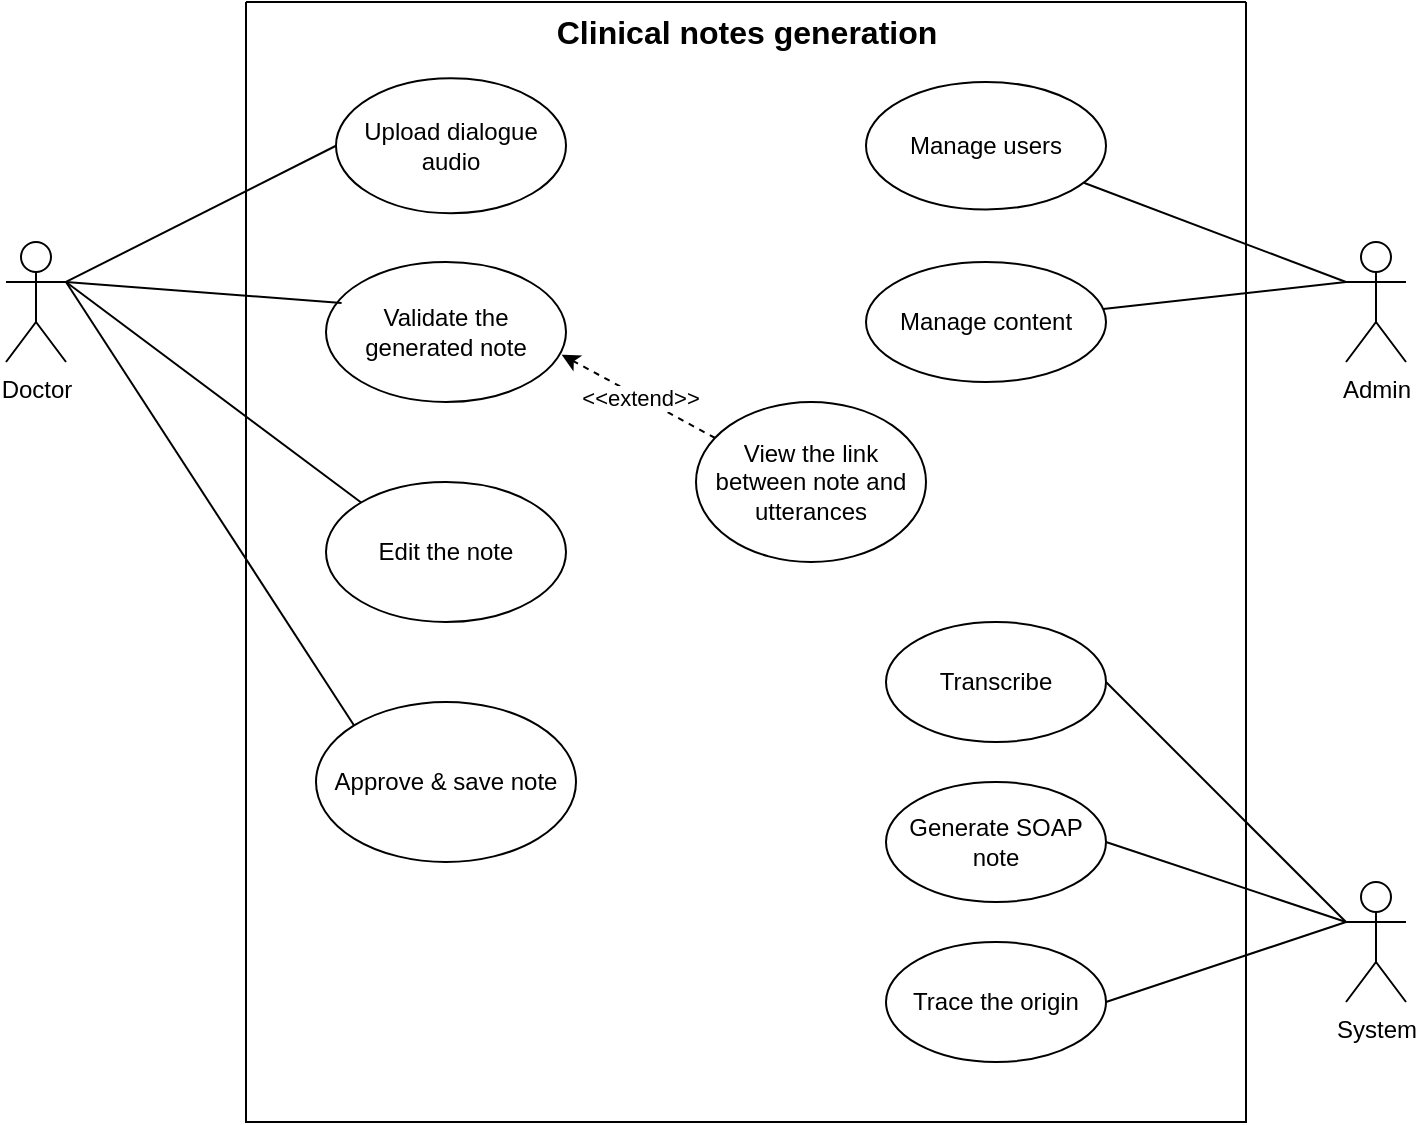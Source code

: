<mxfile version="26.2.15" pages="4">
  <diagram name="Overview" id="10zo2CJRTnZv_nYbDEY1">
    <mxGraphModel grid="1" page="1" gridSize="10" guides="1" tooltips="1" connect="1" arrows="1" fold="1" pageScale="1" pageWidth="850" pageHeight="1100" background="#ffffff" math="0" shadow="0">
      <root>
        <mxCell id="0" />
        <mxCell id="1" parent="0" />
        <mxCell id="nvKpJPeAwqckyvUloUFs-1" value="" style="swimlane;startSize=0;" vertex="1" parent="1">
          <mxGeometry x="210" y="50" width="500" height="560" as="geometry">
            <mxRectangle x="205" y="30" width="50" height="40" as="alternateBounds" />
          </mxGeometry>
        </mxCell>
        <mxCell id="nvKpJPeAwqckyvUloUFs-2" value="Clinical notes generation" style="text;html=1;align=center;verticalAlign=middle;resizable=0;points=[];autosize=1;strokeColor=none;fillColor=none;fontStyle=1;fontSize=16;" vertex="1" parent="nvKpJPeAwqckyvUloUFs-1">
          <mxGeometry x="150" width="200" height="30" as="geometry" />
        </mxCell>
        <mxCell id="nvKpJPeAwqckyvUloUFs-8" value="Upload dialogue audio" style="ellipse;whiteSpace=wrap;html=1;" vertex="1" parent="nvKpJPeAwqckyvUloUFs-1">
          <mxGeometry x="45" y="38.13" width="115" height="67.5" as="geometry" />
        </mxCell>
        <mxCell id="nvKpJPeAwqckyvUloUFs-10" value="Manage users" style="ellipse;whiteSpace=wrap;html=1;" vertex="1" parent="nvKpJPeAwqckyvUloUFs-1">
          <mxGeometry x="310" y="40" width="120" height="63.75" as="geometry" />
        </mxCell>
        <mxCell id="nvKpJPeAwqckyvUloUFs-12" value="Manage content" style="ellipse;whiteSpace=wrap;html=1;" vertex="1" parent="nvKpJPeAwqckyvUloUFs-1">
          <mxGeometry x="310" y="130" width="120" height="60" as="geometry" />
        </mxCell>
        <mxCell id="nvKpJPeAwqckyvUloUFs-13" value="Edit the note" style="ellipse;whiteSpace=wrap;html=1;" vertex="1" parent="nvKpJPeAwqckyvUloUFs-1">
          <mxGeometry x="40" y="240" width="120" height="70" as="geometry" />
        </mxCell>
        <mxCell id="nvKpJPeAwqckyvUloUFs-32" value="Approve &amp;amp; save note" style="ellipse;whiteSpace=wrap;html=1;" vertex="1" parent="nvKpJPeAwqckyvUloUFs-1">
          <mxGeometry x="35" y="350" width="130" height="80" as="geometry" />
        </mxCell>
        <mxCell id="AXkFWLcJ0V34mwa-lUlz-1" value="Generate SOAP note" style="ellipse;whiteSpace=wrap;html=1;" vertex="1" parent="nvKpJPeAwqckyvUloUFs-1">
          <mxGeometry x="320" y="390" width="110" height="60" as="geometry" />
        </mxCell>
        <mxCell id="AXkFWLcJ0V34mwa-lUlz-29" value="View the link between note and utterances" style="ellipse;whiteSpace=wrap;html=1;" vertex="1" parent="nvKpJPeAwqckyvUloUFs-1">
          <mxGeometry x="225" y="200" width="115" height="80" as="geometry" />
        </mxCell>
        <mxCell id="AXkFWLcJ0V34mwa-lUlz-32" value="" style="endArrow=classic;html=1;rounded=0;dashed=1;entryX=0.982;entryY=0.662;entryDx=0;entryDy=0;exitX=0.083;exitY=0.225;exitDx=0;exitDy=0;entryPerimeter=0;exitPerimeter=0;" edge="1" parent="nvKpJPeAwqckyvUloUFs-1" source="AXkFWLcJ0V34mwa-lUlz-29" target="tzXAuYRz4L5G5NHpix3V-3">
          <mxGeometry width="50" height="50" relative="1" as="geometry">
            <mxPoint x="230" y="170" as="sourcePoint" />
            <mxPoint x="130.0" y="174.92" as="targetPoint" />
          </mxGeometry>
        </mxCell>
        <mxCell id="AXkFWLcJ0V34mwa-lUlz-33" value="&amp;lt;&amp;lt;extend&amp;gt;&amp;gt;" style="edgeLabel;html=1;align=center;verticalAlign=middle;resizable=0;points=[];" connectable="0" vertex="1" parent="AXkFWLcJ0V34mwa-lUlz-32">
          <mxGeometry x="-0.016" y="-1" relative="1" as="geometry">
            <mxPoint y="1" as="offset" />
          </mxGeometry>
        </mxCell>
        <mxCell id="C500PKXaBO6MOVKMlHjW-1" value="Transcribe" style="ellipse;whiteSpace=wrap;html=1;" vertex="1" parent="nvKpJPeAwqckyvUloUFs-1">
          <mxGeometry x="320" y="310" width="110" height="60" as="geometry" />
        </mxCell>
        <mxCell id="tzXAuYRz4L5G5NHpix3V-3" value="Validate the generated note" style="ellipse;whiteSpace=wrap;html=1;" vertex="1" parent="nvKpJPeAwqckyvUloUFs-1">
          <mxGeometry x="40" y="130" width="120" height="70" as="geometry" />
        </mxCell>
        <mxCell id="tzXAuYRz4L5G5NHpix3V-4" value="Trace the origin" style="ellipse;whiteSpace=wrap;html=1;" vertex="1" parent="nvKpJPeAwqckyvUloUFs-1">
          <mxGeometry x="320" y="470" width="110" height="60" as="geometry" />
        </mxCell>
        <mxCell id="nvKpJPeAwqckyvUloUFs-4" value="System" style="shape=umlActor;verticalLabelPosition=bottom;verticalAlign=top;html=1;outlineConnect=0;" vertex="1" parent="1">
          <mxGeometry x="760" y="490" width="30" height="60" as="geometry" />
        </mxCell>
        <mxCell id="nvKpJPeAwqckyvUloUFs-5" value="Doctor" style="shape=umlActor;verticalLabelPosition=bottom;verticalAlign=top;html=1;outlineConnect=0;" vertex="1" parent="1">
          <mxGeometry x="90" y="170" width="30" height="60" as="geometry" />
        </mxCell>
        <mxCell id="nvKpJPeAwqckyvUloUFs-6" value="Admin" style="shape=umlActor;verticalLabelPosition=bottom;verticalAlign=top;html=1;outlineConnect=0;" vertex="1" parent="1">
          <mxGeometry x="760" y="170" width="30" height="60" as="geometry" />
        </mxCell>
        <mxCell id="nvKpJPeAwqckyvUloUFs-18" value="" style="endArrow=none;html=1;rounded=0;exitX=0;exitY=0.333;exitDx=0;exitDy=0;exitPerimeter=0;" edge="1" parent="1" source="nvKpJPeAwqckyvUloUFs-6" target="nvKpJPeAwqckyvUloUFs-10">
          <mxGeometry width="50" height="50" relative="1" as="geometry">
            <mxPoint x="410" y="350" as="sourcePoint" />
            <mxPoint x="460" y="300" as="targetPoint" />
          </mxGeometry>
        </mxCell>
        <mxCell id="nvKpJPeAwqckyvUloUFs-19" value="" style="endArrow=none;html=1;rounded=0;" edge="1" parent="1" target="nvKpJPeAwqckyvUloUFs-12">
          <mxGeometry width="50" height="50" relative="1" as="geometry">
            <mxPoint x="760" y="190" as="sourcePoint" />
            <mxPoint x="460" y="300" as="targetPoint" />
          </mxGeometry>
        </mxCell>
        <mxCell id="nvKpJPeAwqckyvUloUFs-33" value="" style="endArrow=none;html=1;rounded=0;entryX=0;entryY=0;entryDx=0;entryDy=0;" edge="1" parent="1" target="nvKpJPeAwqckyvUloUFs-32">
          <mxGeometry width="50" height="50" relative="1" as="geometry">
            <mxPoint x="120" y="190" as="sourcePoint" />
            <mxPoint x="460" y="400" as="targetPoint" />
          </mxGeometry>
        </mxCell>
        <mxCell id="BD-JFGyBfAgGnOeG3Y_P-1" value="" style="endArrow=none;html=1;rounded=0;jumpStyle=arc;entryX=0;entryY=0.5;entryDx=0;entryDy=0;exitX=1;exitY=0.333;exitDx=0;exitDy=0;exitPerimeter=0;" edge="1" parent="1" source="nvKpJPeAwqckyvUloUFs-5" target="nvKpJPeAwqckyvUloUFs-8">
          <mxGeometry width="50" height="50" relative="1" as="geometry">
            <mxPoint x="410" y="480" as="sourcePoint" />
            <mxPoint x="460" y="430" as="targetPoint" />
          </mxGeometry>
        </mxCell>
        <mxCell id="Tp9j815rfeoFsYaCMBlE-1" value="" style="endArrow=none;html=1;rounded=0;jumpStyle=arc;exitX=1;exitY=0.333;exitDx=0;exitDy=0;exitPerimeter=0;entryX=0;entryY=0;entryDx=0;entryDy=0;" edge="1" parent="1" source="nvKpJPeAwqckyvUloUFs-5" target="nvKpJPeAwqckyvUloUFs-13">
          <mxGeometry width="50" height="50" relative="1" as="geometry">
            <mxPoint x="120" y="200" as="sourcePoint" />
            <mxPoint x="260" y="250" as="targetPoint" />
          </mxGeometry>
        </mxCell>
        <mxCell id="Tp9j815rfeoFsYaCMBlE-5" value="" style="endArrow=none;html=1;rounded=0;entryX=0.065;entryY=0.293;entryDx=0;entryDy=0;entryPerimeter=0;" edge="1" parent="1" target="tzXAuYRz4L5G5NHpix3V-3">
          <mxGeometry width="50" height="50" relative="1" as="geometry">
            <mxPoint x="120" y="190" as="sourcePoint" />
            <mxPoint x="395" y="422" as="targetPoint" />
          </mxGeometry>
        </mxCell>
        <mxCell id="AXkFWLcJ0V34mwa-lUlz-25" value="" style="endArrow=none;html=1;rounded=0;entryX=1;entryY=0.5;entryDx=0;entryDy=0;exitX=0;exitY=0.333;exitDx=0;exitDy=0;exitPerimeter=0;" edge="1" parent="1" source="nvKpJPeAwqckyvUloUFs-4" target="AXkFWLcJ0V34mwa-lUlz-1">
          <mxGeometry width="50" height="50" relative="1" as="geometry">
            <mxPoint x="130" y="524" as="sourcePoint" />
            <mxPoint x="360" y="430" as="targetPoint" />
          </mxGeometry>
        </mxCell>
        <mxCell id="C500PKXaBO6MOVKMlHjW-2" value="" style="endArrow=none;html=1;rounded=0;entryX=1;entryY=0.5;entryDx=0;entryDy=0;exitX=0;exitY=0.333;exitDx=0;exitDy=0;exitPerimeter=0;" edge="1" parent="1" target="C500PKXaBO6MOVKMlHjW-1" source="nvKpJPeAwqckyvUloUFs-4">
          <mxGeometry width="50" height="50" relative="1" as="geometry">
            <mxPoint x="120" y="510" as="sourcePoint" />
            <mxPoint x="395" y="513" as="targetPoint" />
          </mxGeometry>
        </mxCell>
        <mxCell id="tzXAuYRz4L5G5NHpix3V-5" value="" style="endArrow=none;html=1;rounded=0;entryX=1;entryY=0.5;entryDx=0;entryDy=0;" edge="1" parent="1" target="tzXAuYRz4L5G5NHpix3V-4">
          <mxGeometry width="50" height="50" relative="1" as="geometry">
            <mxPoint x="760" y="510" as="sourcePoint" />
            <mxPoint x="620" y="520" as="targetPoint" />
          </mxGeometry>
        </mxCell>
      </root>
    </mxGraphModel>
  </diagram>
  <diagram name="Model details" id="xmpMqs5vxzFS_NOrAtOZ">
    <mxGraphModel grid="1" page="1" gridSize="10" guides="1" tooltips="1" connect="1" arrows="1" fold="1" pageScale="1" pageWidth="850" pageHeight="1100" background="#ffffff" math="0" shadow="0">
      <root>
        <mxCell id="Rb-GTmQkItCulFAa7VhD-0" />
        <mxCell id="Rb-GTmQkItCulFAa7VhD-1" parent="Rb-GTmQkItCulFAa7VhD-0" />
        <mxCell id="Rb-GTmQkItCulFAa7VhD-2" value="" style="swimlane;startSize=0;" vertex="1" parent="Rb-GTmQkItCulFAa7VhD-1">
          <mxGeometry x="210" y="50" width="500" height="450" as="geometry">
            <mxRectangle x="205" y="30" width="50" height="40" as="alternateBounds" />
          </mxGeometry>
        </mxCell>
        <mxCell id="Rb-GTmQkItCulFAa7VhD-3" value="Clinical notes generation" style="text;html=1;align=center;verticalAlign=middle;resizable=0;points=[];autosize=1;strokeColor=none;fillColor=none;fontStyle=1;fontSize=16;" vertex="1" parent="Rb-GTmQkItCulFAa7VhD-2">
          <mxGeometry x="150" width="200" height="30" as="geometry" />
        </mxCell>
        <mxCell id="Rb-GTmQkItCulFAa7VhD-4" value="Convert speech to text in word-level" style="ellipse;whiteSpace=wrap;html=1;" vertex="1" parent="Rb-GTmQkItCulFAa7VhD-2">
          <mxGeometry x="40" y="40" width="120" height="77.5" as="geometry" />
        </mxCell>
        <mxCell id="Rb-GTmQkItCulFAa7VhD-5" value="Segment dialogue by speakers" style="ellipse;whiteSpace=wrap;html=1;" vertex="1" parent="Rb-GTmQkItCulFAa7VhD-2">
          <mxGeometry x="140" y="120" width="138" height="90" as="geometry" />
        </mxCell>
        <mxCell id="Rb-GTmQkItCulFAa7VhD-6" value="Detect speakers" style="ellipse;whiteSpace=wrap;html=1;" vertex="1" parent="Rb-GTmQkItCulFAa7VhD-2">
          <mxGeometry x="345" y="70" width="120" height="70" as="geometry" />
        </mxCell>
        <mxCell id="Rb-GTmQkItCulFAa7VhD-9" value="Generate SOAP&lt;div&gt;&amp;nbsp;note&lt;/div&gt;" style="ellipse;whiteSpace=wrap;html=1;" vertex="1" parent="Rb-GTmQkItCulFAa7VhD-2">
          <mxGeometry x="50" y="300" width="130" height="90" as="geometry" />
        </mxCell>
        <mxCell id="Rb-GTmQkItCulFAa7VhD-10" value="View the link between note and utterances" style="ellipse;whiteSpace=wrap;html=1;" vertex="1" parent="Rb-GTmQkItCulFAa7VhD-2">
          <mxGeometry x="270" y="330" width="115" height="80" as="geometry" />
        </mxCell>
        <mxCell id="6dbHptQxsM6JfDXwpsDv-1" value="Classify roles" style="ellipse;whiteSpace=wrap;html=1;" vertex="1" parent="Rb-GTmQkItCulFAa7VhD-2">
          <mxGeometry x="345" y="220" width="130" height="80" as="geometry" />
        </mxCell>
        <mxCell id="6dbHptQxsM6JfDXwpsDv-8" value="" style="endArrow=classic;html=1;rounded=0;dashed=1;entryX=1;entryY=0.5;entryDx=0;entryDy=0;exitX=0.016;exitY=0.359;exitDx=0;exitDy=0;exitPerimeter=0;" edge="1" parent="Rb-GTmQkItCulFAa7VhD-2" source="Rb-GTmQkItCulFAa7VhD-10" target="Rb-GTmQkItCulFAa7VhD-9">
          <mxGeometry width="50" height="50" relative="1" as="geometry">
            <mxPoint x="310" y="381" as="sourcePoint" />
            <mxPoint x="210.0" y="381" as="targetPoint" />
          </mxGeometry>
        </mxCell>
        <mxCell id="6dbHptQxsM6JfDXwpsDv-9" value="&amp;lt;&amp;lt;extend&amp;gt;&amp;gt;" style="edgeLabel;html=1;align=center;verticalAlign=middle;resizable=0;points=[];" connectable="0" vertex="1" parent="6dbHptQxsM6JfDXwpsDv-8">
          <mxGeometry x="-0.016" y="-1" relative="1" as="geometry">
            <mxPoint y="-1" as="offset" />
          </mxGeometry>
        </mxCell>
        <mxCell id="i5FlJTpiTRTVf16-pSp9-0" style="rounded=0;orthogonalLoop=1;jettySize=auto;html=1;exitX=0;exitY=0.5;exitDx=0;exitDy=0;entryX=0.942;entryY=0.309;entryDx=0;entryDy=0;dashed=1;entryPerimeter=0;" edge="1" parent="Rb-GTmQkItCulFAa7VhD-2" source="Rb-GTmQkItCulFAa7VhD-6" target="Rb-GTmQkItCulFAa7VhD-5">
          <mxGeometry relative="1" as="geometry">
            <mxPoint x="340.0" y="145.5" as="sourcePoint" />
            <mxPoint x="255.0" y="168.94" as="targetPoint" />
          </mxGeometry>
        </mxCell>
        <mxCell id="i5FlJTpiTRTVf16-pSp9-1" value="&amp;lt;&amp;lt;include&amp;gt;&amp;gt;" style="edgeLabel;html=1;align=center;verticalAlign=middle;resizable=0;points=[];" connectable="0" vertex="1" parent="i5FlJTpiTRTVf16-pSp9-0">
          <mxGeometry x="-0.255" y="1" relative="1" as="geometry">
            <mxPoint x="-10" y="3" as="offset" />
          </mxGeometry>
        </mxCell>
        <mxCell id="i5FlJTpiTRTVf16-pSp9-9" style="rounded=0;orthogonalLoop=1;jettySize=auto;html=1;exitX=1;exitY=1;exitDx=0;exitDy=0;entryX=0;entryY=0.5;entryDx=0;entryDy=0;dashed=1;" edge="1" parent="Rb-GTmQkItCulFAa7VhD-2" source="Rb-GTmQkItCulFAa7VhD-5" target="6dbHptQxsM6JfDXwpsDv-1">
          <mxGeometry relative="1" as="geometry">
            <mxPoint x="355" y="115" as="sourcePoint" />
            <mxPoint x="298" y="162" as="targetPoint" />
          </mxGeometry>
        </mxCell>
        <mxCell id="i5FlJTpiTRTVf16-pSp9-10" value="&amp;lt;&amp;lt;include&amp;gt;&amp;gt;" style="edgeLabel;html=1;align=center;verticalAlign=middle;resizable=0;points=[];" connectable="0" vertex="1" parent="i5FlJTpiTRTVf16-pSp9-9">
          <mxGeometry x="-0.255" y="1" relative="1" as="geometry">
            <mxPoint x="-10" y="3" as="offset" />
          </mxGeometry>
        </mxCell>
        <mxCell id="Rb-GTmQkItCulFAa7VhD-16" value="Dialogue2Note model" style="shape=umlActor;verticalLabelPosition=bottom;verticalAlign=top;html=1;outlineConnect=0;" parent="Rb-GTmQkItCulFAa7VhD-1" vertex="1">
          <mxGeometry x="100" y="320" width="30" height="60" as="geometry" />
        </mxCell>
        <mxCell id="Rb-GTmQkItCulFAa7VhD-17" value="Speech2Text model" style="shape=umlActor;verticalLabelPosition=bottom;verticalAlign=top;html=1;outlineConnect=0;" parent="Rb-GTmQkItCulFAa7VhD-1" vertex="1">
          <mxGeometry x="100" y="180" width="30" height="60" as="geometry" />
        </mxCell>
        <mxCell id="Rb-GTmQkItCulFAa7VhD-18" value="Diarization model" style="shape=umlActor;verticalLabelPosition=bottom;verticalAlign=top;html=1;outlineConnect=0;" parent="Rb-GTmQkItCulFAa7VhD-1" vertex="1">
          <mxGeometry x="770" y="180" width="30" height="60" as="geometry" />
        </mxCell>
        <mxCell id="Rb-GTmQkItCulFAa7VhD-20" value="" style="endArrow=none;html=1;rounded=0;entryX=1;entryY=0.5;entryDx=0;entryDy=0;exitX=0;exitY=0.333;exitDx=0;exitDy=0;exitPerimeter=0;" parent="Rb-GTmQkItCulFAa7VhD-1" target="Rb-GTmQkItCulFAa7VhD-6" edge="1" source="Rb-GTmQkItCulFAa7VhD-18">
          <mxGeometry width="50" height="50" relative="1" as="geometry">
            <mxPoint x="760" y="190" as="sourcePoint" />
            <mxPoint x="460" y="300" as="targetPoint" />
          </mxGeometry>
        </mxCell>
        <mxCell id="Rb-GTmQkItCulFAa7VhD-22" value="" style="endArrow=none;html=1;rounded=0;jumpStyle=arc;entryX=0;entryY=0.5;entryDx=0;entryDy=0;exitX=1;exitY=0.333;exitDx=0;exitDy=0;exitPerimeter=0;" parent="Rb-GTmQkItCulFAa7VhD-1" source="Rb-GTmQkItCulFAa7VhD-17" target="Rb-GTmQkItCulFAa7VhD-4" edge="1">
          <mxGeometry width="50" height="50" relative="1" as="geometry">
            <mxPoint x="410" y="480" as="sourcePoint" />
            <mxPoint x="460" y="430" as="targetPoint" />
          </mxGeometry>
        </mxCell>
        <mxCell id="Rb-GTmQkItCulFAa7VhD-25" value="" style="endArrow=none;html=1;rounded=0;entryX=0.046;entryY=0.293;entryDx=0;entryDy=0;exitX=1;exitY=0.333;exitDx=0;exitDy=0;exitPerimeter=0;entryPerimeter=0;" parent="Rb-GTmQkItCulFAa7VhD-1" source="Rb-GTmQkItCulFAa7VhD-16" target="Rb-GTmQkItCulFAa7VhD-9" edge="1">
          <mxGeometry width="50" height="50" relative="1" as="geometry">
            <mxPoint x="130" y="524" as="sourcePoint" />
            <mxPoint x="360" y="430" as="targetPoint" />
          </mxGeometry>
        </mxCell>
        <mxCell id="6dbHptQxsM6JfDXwpsDv-3" value="Role classifier model" style="shape=umlActor;verticalLabelPosition=bottom;verticalAlign=top;html=1;outlineConnect=0;" vertex="1" parent="Rb-GTmQkItCulFAa7VhD-1">
          <mxGeometry x="770" y="370" width="30" height="60" as="geometry" />
        </mxCell>
        <mxCell id="6dbHptQxsM6JfDXwpsDv-6" value="" style="endArrow=none;html=1;rounded=0;entryX=0.944;entryY=0.726;entryDx=0;entryDy=0;exitX=0;exitY=0.333;exitDx=0;exitDy=0;exitPerimeter=0;entryPerimeter=0;" edge="1" parent="Rb-GTmQkItCulFAa7VhD-1" source="6dbHptQxsM6JfDXwpsDv-3" target="6dbHptQxsM6JfDXwpsDv-1">
          <mxGeometry width="50" height="50" relative="1" as="geometry">
            <mxPoint x="770" y="200" as="sourcePoint" />
            <mxPoint x="655" y="151" as="targetPoint" />
          </mxGeometry>
        </mxCell>
      </root>
    </mxGraphModel>
  </diagram>
  <diagram name="sequence_cli_note" id="k65MQTCDaTsAYs7pkxbo">
    <mxGraphModel grid="1" page="1" gridSize="10" guides="1" tooltips="1" connect="1" arrows="1" fold="1" pageScale="1" pageWidth="850" pageHeight="1100" math="0" shadow="0">
      <root>
        <mxCell id="_pam_t1sU9o3_1RV5ZtB-0" />
        <mxCell id="_pam_t1sU9o3_1RV5ZtB-1" parent="_pam_t1sU9o3_1RV5ZtB-0" />
        <mxCell id="_pam_t1sU9o3_1RV5ZtB-2" value="USER" style="shape=umlLifeline;perimeter=lifelinePerimeter;whiteSpace=wrap;html=1;container=0;dropTarget=0;collapsible=0;recursiveResize=0;outlineConnect=0;portConstraint=eastwest;newEdgeStyle={&quot;edgeStyle&quot;:&quot;elbowEdgeStyle&quot;,&quot;elbow&quot;:&quot;vertical&quot;,&quot;curved&quot;:0,&quot;rounded&quot;:0};" parent="_pam_t1sU9o3_1RV5ZtB-1" vertex="1">
          <mxGeometry y="49" width="100" height="1191" as="geometry" />
        </mxCell>
        <mxCell id="_pam_t1sU9o3_1RV5ZtB-3" value="" style="html=1;points=[];perimeter=orthogonalPerimeter;outlineConnect=0;targetShapes=umlLifeline;portConstraint=eastwest;newEdgeStyle={&quot;edgeStyle&quot;:&quot;elbowEdgeStyle&quot;,&quot;elbow&quot;:&quot;vertical&quot;,&quot;curved&quot;:0,&quot;rounded&quot;:0};" parent="_pam_t1sU9o3_1RV5ZtB-2" vertex="1">
          <mxGeometry x="45" y="70" width="10" height="920" as="geometry" />
        </mxCell>
        <mxCell id="_pam_t1sU9o3_1RV5ZtB-4" value="FE Server" style="shape=umlLifeline;perimeter=lifelinePerimeter;whiteSpace=wrap;html=1;container=0;dropTarget=0;collapsible=0;recursiveResize=0;outlineConnect=0;portConstraint=eastwest;newEdgeStyle={&quot;edgeStyle&quot;:&quot;elbowEdgeStyle&quot;,&quot;elbow&quot;:&quot;vertical&quot;,&quot;curved&quot;:0,&quot;rounded&quot;:0};" parent="_pam_t1sU9o3_1RV5ZtB-1" vertex="1">
          <mxGeometry x="257" y="46" width="100" height="1194" as="geometry" />
        </mxCell>
        <mxCell id="_pam_t1sU9o3_1RV5ZtB-5" value="" style="html=1;points=[];perimeter=orthogonalPerimeter;outlineConnect=0;targetShapes=umlLifeline;portConstraint=eastwest;newEdgeStyle={&quot;edgeStyle&quot;:&quot;elbowEdgeStyle&quot;,&quot;elbow&quot;:&quot;vertical&quot;,&quot;curved&quot;:0,&quot;rounded&quot;:0};" parent="_pam_t1sU9o3_1RV5ZtB-4" vertex="1">
          <mxGeometry x="45" y="74" width="10" height="916" as="geometry" />
        </mxCell>
        <mxCell id="_pam_t1sU9o3_1RV5ZtB-6" value="Database" style="shape=umlLifeline;perimeter=lifelinePerimeter;whiteSpace=wrap;html=1;container=0;dropTarget=0;collapsible=0;recursiveResize=0;outlineConnect=0;portConstraint=eastwest;newEdgeStyle={&quot;edgeStyle&quot;:&quot;elbowEdgeStyle&quot;,&quot;elbow&quot;:&quot;vertical&quot;,&quot;curved&quot;:0,&quot;rounded&quot;:0};" parent="_pam_t1sU9o3_1RV5ZtB-1" vertex="1">
          <mxGeometry x="777" y="40" width="100" height="1200" as="geometry" />
        </mxCell>
        <mxCell id="bRVU715I9jSJklwDKOgc-5" value="" style="html=1;points=[];perimeter=orthogonalPerimeter;outlineConnect=0;targetShapes=umlLifeline;portConstraint=eastwest;newEdgeStyle={&quot;edgeStyle&quot;:&quot;elbowEdgeStyle&quot;,&quot;elbow&quot;:&quot;vertical&quot;,&quot;curved&quot;:0,&quot;rounded&quot;:0};" vertex="1" parent="_pam_t1sU9o3_1RV5ZtB-6">
          <mxGeometry x="45" y="120" width="10" height="880" as="geometry" />
        </mxCell>
        <mxCell id="_pam_t1sU9o3_1RV5ZtB-8" value="AI Server" style="shape=umlLifeline;perimeter=lifelinePerimeter;whiteSpace=wrap;html=1;container=0;dropTarget=0;collapsible=0;recursiveResize=0;outlineConnect=0;portConstraint=eastwest;newEdgeStyle={&quot;edgeStyle&quot;:&quot;elbowEdgeStyle&quot;,&quot;elbow&quot;:&quot;vertical&quot;,&quot;curved&quot;:0,&quot;rounded&quot;:0};" parent="_pam_t1sU9o3_1RV5ZtB-1" vertex="1">
          <mxGeometry x="1034" y="40" width="100" height="1200" as="geometry" />
        </mxCell>
        <mxCell id="bRVU715I9jSJklwDKOgc-7" value="" style="html=1;points=[];perimeter=orthogonalPerimeter;outlineConnect=0;targetShapes=umlLifeline;portConstraint=eastwest;newEdgeStyle={&quot;edgeStyle&quot;:&quot;elbowEdgeStyle&quot;,&quot;elbow&quot;:&quot;vertical&quot;,&quot;curved&quot;:0,&quot;rounded&quot;:0};" vertex="1" parent="_pam_t1sU9o3_1RV5ZtB-8">
          <mxGeometry x="1541" y="600" width="10" height="880" as="geometry" />
        </mxCell>
        <mxCell id="bRVU715I9jSJklwDKOgc-11" value="" style="html=1;points=[];perimeter=orthogonalPerimeter;outlineConnect=0;targetShapes=umlLifeline;portConstraint=eastwest;newEdgeStyle={&quot;edgeStyle&quot;:&quot;elbowEdgeStyle&quot;,&quot;elbow&quot;:&quot;vertical&quot;,&quot;curved&quot;:0,&quot;rounded&quot;:0};" vertex="1" parent="_pam_t1sU9o3_1RV5ZtB-8">
          <mxGeometry x="45" y="190" width="10" height="560" as="geometry" />
        </mxCell>
        <mxCell id="_pam_t1sU9o3_1RV5ZtB-11" value="Upload dialogue audio" style="html=1;verticalAlign=bottom;endArrow=block;edgeStyle=elbowEdgeStyle;elbow=vertical;curved=0;rounded=0;" parent="_pam_t1sU9o3_1RV5ZtB-1" edge="1">
          <mxGeometry x="0.098" relative="1" as="geometry">
            <mxPoint x="56" y="126" as="sourcePoint" />
            <Array as="points">
              <mxPoint x="181" y="126" />
            </Array>
            <mxPoint x="300" y="126" as="targetPoint" />
            <mxPoint as="offset" />
          </mxGeometry>
        </mxCell>
        <mxCell id="_pam_t1sU9o3_1RV5ZtB-12" value="BE Server" style="shape=umlLifeline;perimeter=lifelinePerimeter;whiteSpace=wrap;html=1;container=0;dropTarget=0;collapsible=0;recursiveResize=0;outlineConnect=0;portConstraint=eastwest;newEdgeStyle={&quot;edgeStyle&quot;:&quot;elbowEdgeStyle&quot;,&quot;elbow&quot;:&quot;vertical&quot;,&quot;curved&quot;:0,&quot;rounded&quot;:0};" parent="_pam_t1sU9o3_1RV5ZtB-1" vertex="1">
          <mxGeometry x="516" y="40" width="100" height="1200" as="geometry" />
        </mxCell>
        <mxCell id="_pam_t1sU9o3_1RV5ZtB-13" value="" style="html=1;points=[];perimeter=orthogonalPerimeter;outlineConnect=0;targetShapes=umlLifeline;portConstraint=eastwest;newEdgeStyle={&quot;edgeStyle&quot;:&quot;elbowEdgeStyle&quot;,&quot;elbow&quot;:&quot;vertical&quot;,&quot;curved&quot;:0,&quot;rounded&quot;:0};" parent="_pam_t1sU9o3_1RV5ZtB-12" vertex="1">
          <mxGeometry x="45" y="110" width="10" height="890" as="geometry" />
        </mxCell>
        <mxCell id="_pam_t1sU9o3_1RV5ZtB-14" value="upload()" style="html=1;verticalAlign=bottom;endArrow=block;edgeStyle=elbowEdgeStyle;elbow=vertical;curved=0;rounded=0;" parent="_pam_t1sU9o3_1RV5ZtB-1" edge="1" source="_pam_t1sU9o3_1RV5ZtB-5">
          <mxGeometry x="0.032" relative="1" as="geometry">
            <mxPoint x="320" y="161" as="sourcePoint" />
            <Array as="points">
              <mxPoint x="435" y="161" />
            </Array>
            <mxPoint x="560" y="161" as="targetPoint" />
            <mxPoint as="offset" />
          </mxGeometry>
        </mxCell>
        <mxCell id="_pam_t1sU9o3_1RV5ZtB-15" value="show()" style="html=1;verticalAlign=bottom;endArrow=open;dashed=1;endSize=8;edgeStyle=elbowEdgeStyle;elbow=vertical;curved=0;rounded=0;" parent="_pam_t1sU9o3_1RV5ZtB-1" edge="1" source="_pam_t1sU9o3_1RV5ZtB-5">
          <mxGeometry x="0.28" relative="1" as="geometry">
            <mxPoint x="295" y="600" as="sourcePoint" />
            <mxPoint x="55" y="600" as="targetPoint" />
            <mxPoint as="offset" />
          </mxGeometry>
        </mxCell>
        <mxCell id="_pam_t1sU9o3_1RV5ZtB-16" value="Edit &amp;amp; Save" style="html=1;verticalAlign=bottom;endArrow=block;edgeStyle=elbowEdgeStyle;elbow=vertical;curved=0;rounded=0;" parent="_pam_t1sU9o3_1RV5ZtB-1" edge="1">
          <mxGeometry x="-0.16" relative="1" as="geometry">
            <mxPoint x="55" y="920" as="sourcePoint" />
            <Array as="points">
              <mxPoint x="180" y="920" />
            </Array>
            <mxPoint x="300" y="920" as="targetPoint" />
            <mxPoint as="offset" />
          </mxGeometry>
        </mxCell>
        <mxCell id="_pam_t1sU9o3_1RV5ZtB-18" value="Review &amp;amp; Edit" style="html=1;verticalAlign=bottom;endArrow=block;edgeStyle=elbowEdgeStyle;rounded=0;" parent="_pam_t1sU9o3_1RV5ZtB-1" edge="1">
          <mxGeometry x="-0.5" relative="1" as="geometry">
            <mxPoint x="45" y="889" as="sourcePoint" />
            <Array as="points">
              <mxPoint x="-20" y="908" />
              <mxPoint x="-15" y="899" />
              <mxPoint x="-15" y="879" />
              <mxPoint x="-15" y="909" />
            </Array>
            <mxPoint x="45" y="919" as="targetPoint" />
            <mxPoint as="offset" />
          </mxGeometry>
        </mxCell>
        <mxCell id="_pam_t1sU9o3_1RV5ZtB-33" value="" style="shape=umlDestroy;whiteSpace=wrap;html=1;strokeWidth=3;targetShapes=umlLifeline;" parent="_pam_t1sU9o3_1RV5ZtB-1" vertex="1">
          <mxGeometry x="812" y="1240" width="30" height="30" as="geometry" />
        </mxCell>
        <mxCell id="_pam_t1sU9o3_1RV5ZtB-46" value="" style="shape=umlDestroy;whiteSpace=wrap;html=1;strokeWidth=3;targetShapes=umlLifeline;" parent="_pam_t1sU9o3_1RV5ZtB-1" vertex="1">
          <mxGeometry x="551" y="1240" width="30" height="30" as="geometry" />
        </mxCell>
        <mxCell id="_pam_t1sU9o3_1RV5ZtB-62" value="" style="shape=umlActor;verticalLabelPosition=bottom;verticalAlign=top;html=1;outlineConnect=0;" parent="_pam_t1sU9o3_1RV5ZtB-1" vertex="1">
          <mxGeometry x="35" y="-20" width="30" height="60" as="geometry" />
        </mxCell>
        <mxCell id="_pam_t1sU9o3_1RV5ZtB-63" value="save()" style="html=1;verticalAlign=bottom;endArrow=block;edgeStyle=elbowEdgeStyle;elbow=vertical;curved=0;rounded=0;" parent="_pam_t1sU9o3_1RV5ZtB-1" edge="1">
          <mxGeometry x="-0.6" relative="1" as="geometry">
            <mxPoint x="572" y="190" as="sourcePoint" />
            <Array as="points">
              <mxPoint x="697" y="190" />
            </Array>
            <mxPoint x="822" y="190" as="targetPoint" />
            <mxPoint as="offset" />
          </mxGeometry>
        </mxCell>
        <mxCell id="LxM3XgKpS9MEZ9-XKySg-0" value="getTranscript()" style="html=1;verticalAlign=bottom;endArrow=block;edgeStyle=elbowEdgeStyle;elbow=vertical;curved=0;rounded=0;" edge="1" parent="_pam_t1sU9o3_1RV5ZtB-1">
          <mxGeometry x="-0.281" relative="1" as="geometry">
            <mxPoint x="571" y="240" as="sourcePoint" />
            <Array as="points">
              <mxPoint x="881" y="240" />
              <mxPoint x="696" y="230" />
            </Array>
            <mxPoint x="1080" y="240" as="targetPoint" />
            <mxPoint as="offset" />
          </mxGeometry>
        </mxCell>
        <mxCell id="LxM3XgKpS9MEZ9-XKySg-1" value="save()" style="html=1;verticalAlign=bottom;endArrow=block;edgeStyle=elbowEdgeStyle;elbow=vertical;curved=0;rounded=0;" edge="1" parent="_pam_t1sU9o3_1RV5ZtB-1">
          <mxGeometry x="-0.6" relative="1" as="geometry">
            <mxPoint x="570" y="320" as="sourcePoint" />
            <Array as="points">
              <mxPoint x="695" y="320" />
            </Array>
            <mxPoint x="820" y="320" as="targetPoint" />
            <mxPoint as="offset" />
          </mxGeometry>
        </mxCell>
        <mxCell id="cLOFzBOfprQfscKGmGxx-1" value="return Transcript" style="html=1;verticalAlign=bottom;endArrow=open;dashed=1;endSize=8;edgeStyle=elbowEdgeStyle;elbow=vertical;curved=0;rounded=0;" edge="1" parent="_pam_t1sU9o3_1RV5ZtB-1" source="bRVU715I9jSJklwDKOgc-11">
          <mxGeometry x="-0.512" relative="1" as="geometry">
            <mxPoint x="1072" y="280" as="sourcePoint" />
            <mxPoint x="572" y="280" as="targetPoint" />
            <mxPoint as="offset" />
          </mxGeometry>
        </mxCell>
        <mxCell id="cLOFzBOfprQfscKGmGxx-3" value="return Speaker Diarization" style="html=1;verticalAlign=bottom;endArrow=open;dashed=1;endSize=8;edgeStyle=elbowEdgeStyle;elbow=vertical;curved=0;rounded=0;" edge="1" parent="_pam_t1sU9o3_1RV5ZtB-1" source="bRVU715I9jSJklwDKOgc-11">
          <mxGeometry x="-0.552" relative="1" as="geometry">
            <mxPoint x="1072" y="400" as="sourcePoint" />
            <mxPoint x="572" y="400" as="targetPoint" />
            <mxPoint as="offset" />
          </mxGeometry>
        </mxCell>
        <mxCell id="cLOFzBOfprQfscKGmGxx-4" value="getSpeakerDiarization()" style="html=1;verticalAlign=bottom;endArrow=block;edgeStyle=elbowEdgeStyle;elbow=vertical;curved=0;rounded=0;" edge="1" parent="_pam_t1sU9o3_1RV5ZtB-1" target="bRVU715I9jSJklwDKOgc-11">
          <mxGeometry x="-0.281" relative="1" as="geometry">
            <mxPoint x="571" y="360" as="sourcePoint" />
            <Array as="points">
              <mxPoint x="881" y="360" />
              <mxPoint x="696" y="350" />
            </Array>
            <mxPoint x="1070" y="360" as="targetPoint" />
            <mxPoint as="offset" />
          </mxGeometry>
        </mxCell>
        <mxCell id="cLOFzBOfprQfscKGmGxx-5" value="return clean transcript" style="html=1;verticalAlign=bottom;endArrow=open;dashed=1;endSize=8;edgeStyle=elbowEdgeStyle;elbow=vertical;curved=0;rounded=0;" edge="1" parent="_pam_t1sU9o3_1RV5ZtB-1" target="_pam_t1sU9o3_1RV5ZtB-5">
          <mxGeometry x="0.288" relative="1" as="geometry">
            <mxPoint x="559" y="560" as="sourcePoint" />
            <mxPoint x="320" y="560" as="targetPoint" />
            <mxPoint as="offset" />
            <Array as="points">
              <mxPoint x="460" y="560" />
              <mxPoint x="488" y="560" />
            </Array>
          </mxGeometry>
        </mxCell>
        <mxCell id="cLOFzBOfprQfscKGmGxx-6" value="save()" style="html=1;verticalAlign=bottom;endArrow=block;edgeStyle=elbowEdgeStyle;elbow=vertical;curved=0;rounded=0;" edge="1" parent="_pam_t1sU9o3_1RV5ZtB-1">
          <mxGeometry x="-0.6" relative="1" as="geometry">
            <mxPoint x="570" y="520" as="sourcePoint" />
            <Array as="points">
              <mxPoint x="695" y="520" />
            </Array>
            <mxPoint x="820" y="520" as="targetPoint" />
            <mxPoint as="offset" />
          </mxGeometry>
        </mxCell>
        <mxCell id="Mmj5vqq1CuN7Bsz6cl4S-0" value="preprocessing()" style="html=1;verticalAlign=bottom;endArrow=block;edgeStyle=elbowEdgeStyle;rounded=0;" edge="1" parent="_pam_t1sU9o3_1RV5ZtB-1">
          <mxGeometry x="-0.347" relative="1" as="geometry">
            <mxPoint x="571" y="440" as="sourcePoint" />
            <Array as="points">
              <mxPoint x="640" y="460" />
              <mxPoint x="640" y="440" />
              <mxPoint x="690" y="480" />
              <mxPoint x="640" y="484" />
              <mxPoint x="620" y="474" />
              <mxPoint x="620" y="454" />
              <mxPoint x="620" y="484" />
            </Array>
            <mxPoint x="570" y="480" as="targetPoint" />
            <mxPoint as="offset" />
          </mxGeometry>
        </mxCell>
        <mxCell id="Mmj5vqq1CuN7Bsz6cl4S-1" value="getClinicalNote()" style="html=1;verticalAlign=bottom;endArrow=block;edgeStyle=elbowEdgeStyle;elbow=vertical;curved=0;rounded=0;" edge="1" parent="_pam_t1sU9o3_1RV5ZtB-1" target="bRVU715I9jSJklwDKOgc-11">
          <mxGeometry x="-0.281" relative="1" as="geometry">
            <mxPoint x="571" y="630" as="sourcePoint" />
            <Array as="points">
              <mxPoint x="881" y="640" />
              <mxPoint x="696" y="630" />
            </Array>
            <mxPoint x="1070" y="640" as="targetPoint" />
            <mxPoint as="offset" />
          </mxGeometry>
        </mxCell>
        <mxCell id="Mmj5vqq1CuN7Bsz6cl4S-2" value="return Clinical Note" style="html=1;verticalAlign=bottom;endArrow=open;dashed=1;endSize=8;edgeStyle=elbowEdgeStyle;elbow=vertical;curved=0;rounded=0;" edge="1" parent="_pam_t1sU9o3_1RV5ZtB-1">
          <mxGeometry x="-0.552" relative="1" as="geometry">
            <mxPoint x="1080" y="760" as="sourcePoint" />
            <mxPoint x="572" y="760" as="targetPoint" />
            <mxPoint as="offset" />
          </mxGeometry>
        </mxCell>
        <mxCell id="Mmj5vqq1CuN7Bsz6cl4S-3" value="save()" style="html=1;verticalAlign=bottom;endArrow=block;edgeStyle=elbowEdgeStyle;elbow=vertical;curved=0;rounded=0;" edge="1" parent="_pam_t1sU9o3_1RV5ZtB-1">
          <mxGeometry x="-0.6" relative="1" as="geometry">
            <mxPoint x="571" y="800" as="sourcePoint" />
            <Array as="points">
              <mxPoint x="696" y="800" />
            </Array>
            <mxPoint x="821" y="800" as="targetPoint" />
            <mxPoint as="offset" />
          </mxGeometry>
        </mxCell>
        <mxCell id="bRVU715I9jSJklwDKOgc-0" value="generate and calculate cross-attention" style="html=1;verticalAlign=bottom;endArrow=block;edgeStyle=elbowEdgeStyle;rounded=0;" edge="1" parent="_pam_t1sU9o3_1RV5ZtB-1">
          <mxGeometry x="-0.372" relative="1" as="geometry">
            <mxPoint x="1090" y="680" as="sourcePoint" />
            <Array as="points">
              <mxPoint x="1259" y="700" />
              <mxPoint x="1159" y="680" />
              <mxPoint x="1209" y="720" />
              <mxPoint x="1159" y="724" />
              <mxPoint x="1139" y="714" />
              <mxPoint x="1139" y="694" />
              <mxPoint x="1139" y="724" />
            </Array>
            <mxPoint x="1089" y="720" as="targetPoint" />
            <mxPoint as="offset" />
          </mxGeometry>
        </mxCell>
        <mxCell id="bRVU715I9jSJklwDKOgc-1" value="return Clinical Note" style="html=1;verticalAlign=bottom;endArrow=open;dashed=1;endSize=8;edgeStyle=elbowEdgeStyle;elbow=vertical;curved=0;rounded=0;" edge="1" parent="_pam_t1sU9o3_1RV5ZtB-1">
          <mxGeometry x="0.287" relative="1" as="geometry">
            <mxPoint x="559" y="840" as="sourcePoint" />
            <mxPoint x="312" y="840" as="targetPoint" />
            <mxPoint as="offset" />
            <Array as="points">
              <mxPoint x="460" y="840" />
              <mxPoint x="488" y="840" />
            </Array>
          </mxGeometry>
        </mxCell>
        <mxCell id="bRVU715I9jSJklwDKOgc-2" value="show notification" style="html=1;verticalAlign=bottom;endArrow=open;dashed=1;endSize=8;edgeStyle=elbowEdgeStyle;elbow=vertical;curved=0;rounded=0;" edge="1" parent="_pam_t1sU9o3_1RV5ZtB-1" source="_pam_t1sU9o3_1RV5ZtB-5">
          <mxGeometry x="0.28" relative="1" as="geometry">
            <mxPoint x="295" y="880" as="sourcePoint" />
            <mxPoint x="55" y="880" as="targetPoint" />
            <mxPoint as="offset" />
          </mxGeometry>
        </mxCell>
        <mxCell id="bRVU715I9jSJklwDKOgc-3" value="update()" style="html=1;verticalAlign=bottom;endArrow=block;edgeStyle=elbowEdgeStyle;elbow=vertical;curved=0;rounded=0;" edge="1" parent="_pam_t1sU9o3_1RV5ZtB-1" source="_pam_t1sU9o3_1RV5ZtB-5">
          <mxGeometry x="0.032" relative="1" as="geometry">
            <mxPoint x="320" y="960" as="sourcePoint" />
            <Array as="points">
              <mxPoint x="445" y="960" />
            </Array>
            <mxPoint x="560" y="960" as="targetPoint" />
            <mxPoint as="offset" />
          </mxGeometry>
        </mxCell>
        <mxCell id="bRVU715I9jSJklwDKOgc-4" value="save()" style="html=1;verticalAlign=bottom;endArrow=block;edgeStyle=elbowEdgeStyle;elbow=vertical;curved=0;rounded=0;" edge="1" parent="_pam_t1sU9o3_1RV5ZtB-1">
          <mxGeometry x="-0.6" relative="1" as="geometry">
            <mxPoint x="571" y="1000" as="sourcePoint" />
            <Array as="points">
              <mxPoint x="696" y="1000" />
            </Array>
            <mxPoint x="821" y="1000" as="targetPoint" />
            <mxPoint as="offset" />
          </mxGeometry>
        </mxCell>
        <mxCell id="bRVU715I9jSJklwDKOgc-6" value="show notification" style="html=1;verticalAlign=bottom;endArrow=open;dashed=1;endSize=8;edgeStyle=elbowEdgeStyle;elbow=vertical;curved=0;rounded=0;" edge="1" parent="_pam_t1sU9o3_1RV5ZtB-1" source="_pam_t1sU9o3_1RV5ZtB-5">
          <mxGeometry x="0.283" relative="1" as="geometry">
            <mxPoint x="295" y="1000" as="sourcePoint" />
            <mxPoint x="55" y="1000" as="targetPoint" />
            <mxPoint as="offset" />
          </mxGeometry>
        </mxCell>
        <mxCell id="bRVU715I9jSJklwDKOgc-8" value="" style="shape=umlDestroy;whiteSpace=wrap;html=1;strokeWidth=3;targetShapes=umlLifeline;" vertex="1" parent="_pam_t1sU9o3_1RV5ZtB-1">
          <mxGeometry x="292" y="1240" width="30" height="30" as="geometry" />
        </mxCell>
        <mxCell id="bRVU715I9jSJklwDKOgc-9" value="" style="shape=umlDestroy;whiteSpace=wrap;html=1;strokeWidth=3;targetShapes=umlLifeline;" vertex="1" parent="_pam_t1sU9o3_1RV5ZtB-1">
          <mxGeometry x="35" y="1240" width="30" height="30" as="geometry" />
        </mxCell>
        <mxCell id="bRVU715I9jSJklwDKOgc-10" value="" style="shape=umlDestroy;whiteSpace=wrap;html=1;strokeWidth=3;targetShapes=umlLifeline;" vertex="1" parent="_pam_t1sU9o3_1RV5ZtB-1">
          <mxGeometry x="1069" y="1240" width="30" height="30" as="geometry" />
        </mxCell>
      </root>
    </mxGraphModel>
  </diagram>
  <diagram id="tBr1aQ6Bu6Izvl67jRv8" name="sequence">
    <mxGraphModel grid="1" page="1" gridSize="10" guides="1" tooltips="1" connect="1" arrows="1" fold="1" pageScale="1" pageWidth="850" pageHeight="1100" math="0" shadow="0">
      <root>
        <mxCell id="0" />
        <mxCell id="1" parent="0" />
        <mxCell id="vl7WdLlaUYKfkMfy6ocy-1" value="USER" style="shape=umlLifeline;perimeter=lifelinePerimeter;whiteSpace=wrap;html=1;container=0;dropTarget=0;collapsible=0;recursiveResize=0;outlineConnect=0;portConstraint=eastwest;newEdgeStyle={&quot;edgeStyle&quot;:&quot;elbowEdgeStyle&quot;,&quot;elbow&quot;:&quot;vertical&quot;,&quot;curved&quot;:0,&quot;rounded&quot;:0};" vertex="1" parent="1">
          <mxGeometry y="49" width="100" height="1631" as="geometry" />
        </mxCell>
        <mxCell id="vl7WdLlaUYKfkMfy6ocy-2" value="" style="html=1;points=[];perimeter=orthogonalPerimeter;outlineConnect=0;targetShapes=umlLifeline;portConstraint=eastwest;newEdgeStyle={&quot;edgeStyle&quot;:&quot;elbowEdgeStyle&quot;,&quot;elbow&quot;:&quot;vertical&quot;,&quot;curved&quot;:0,&quot;rounded&quot;:0};" vertex="1" parent="vl7WdLlaUYKfkMfy6ocy-1">
          <mxGeometry x="45" y="70" width="10" height="1520" as="geometry" />
        </mxCell>
        <mxCell id="vl7WdLlaUYKfkMfy6ocy-3" value="FE Server" style="shape=umlLifeline;perimeter=lifelinePerimeter;whiteSpace=wrap;html=1;container=0;dropTarget=0;collapsible=0;recursiveResize=0;outlineConnect=0;portConstraint=eastwest;newEdgeStyle={&quot;edgeStyle&quot;:&quot;elbowEdgeStyle&quot;,&quot;elbow&quot;:&quot;vertical&quot;,&quot;curved&quot;:0,&quot;rounded&quot;:0};" vertex="1" parent="1">
          <mxGeometry x="257" y="46" width="100" height="1634" as="geometry" />
        </mxCell>
        <mxCell id="vl7WdLlaUYKfkMfy6ocy-4" value="" style="html=1;points=[];perimeter=orthogonalPerimeter;outlineConnect=0;targetShapes=umlLifeline;portConstraint=eastwest;newEdgeStyle={&quot;edgeStyle&quot;:&quot;elbowEdgeStyle&quot;,&quot;elbow&quot;:&quot;vertical&quot;,&quot;curved&quot;:0,&quot;rounded&quot;:0};" vertex="1" parent="vl7WdLlaUYKfkMfy6ocy-3">
          <mxGeometry x="45" y="74" width="10" height="1516" as="geometry" />
        </mxCell>
        <mxCell id="vl7WdLlaUYKfkMfy6ocy-5" value="AI Server" style="shape=umlLifeline;perimeter=lifelinePerimeter;whiteSpace=wrap;html=1;container=0;dropTarget=0;collapsible=0;recursiveResize=0;outlineConnect=0;portConstraint=eastwest;newEdgeStyle={&quot;edgeStyle&quot;:&quot;elbowEdgeStyle&quot;,&quot;elbow&quot;:&quot;vertical&quot;,&quot;curved&quot;:0,&quot;rounded&quot;:0};" vertex="1" parent="1">
          <mxGeometry x="820" y="40" width="100" height="1640" as="geometry" />
        </mxCell>
        <mxCell id="vl7WdLlaUYKfkMfy6ocy-6" value="DATA ACCESS LAYER" style="shape=umlLifeline;perimeter=lifelinePerimeter;whiteSpace=wrap;html=1;container=0;dropTarget=0;collapsible=0;recursiveResize=0;outlineConnect=0;portConstraint=eastwest;newEdgeStyle={&quot;edgeStyle&quot;:&quot;elbowEdgeStyle&quot;,&quot;elbow&quot;:&quot;vertical&quot;,&quot;curved&quot;:0,&quot;rounded&quot;:0};" vertex="1" parent="1">
          <mxGeometry x="1084" y="40" width="100" height="1640" as="geometry" />
        </mxCell>
        <mxCell id="vl7WdLlaUYKfkMfy6ocy-7" value="DATABASE" style="shape=umlLifeline;perimeter=lifelinePerimeter;whiteSpace=wrap;html=1;container=0;dropTarget=0;collapsible=0;recursiveResize=0;outlineConnect=0;portConstraint=eastwest;newEdgeStyle={&quot;edgeStyle&quot;:&quot;elbowEdgeStyle&quot;,&quot;elbow&quot;:&quot;vertical&quot;,&quot;curved&quot;:0,&quot;rounded&quot;:0};" vertex="1" parent="1">
          <mxGeometry x="1335" y="40" width="100" height="1640" as="geometry" />
        </mxCell>
        <mxCell id="vl7WdLlaUYKfkMfy6ocy-8" value="getAllAppointment()" style="html=1;verticalAlign=bottom;endArrow=block;edgeStyle=elbowEdgeStyle;elbow=vertical;curved=0;rounded=0;" edge="1" parent="1">
          <mxGeometry x="0.092" y="10" relative="1" as="geometry">
            <mxPoint x="882" y="690" as="sourcePoint" />
            <Array as="points">
              <mxPoint x="1007" y="690" />
            </Array>
            <mxPoint x="1132" y="690" as="targetPoint" />
            <mxPoint as="offset" />
          </mxGeometry>
        </mxCell>
        <mxCell id="vl7WdLlaUYKfkMfy6ocy-9" value="getAllAppointment()" style="html=1;verticalAlign=bottom;endArrow=block;edgeStyle=elbowEdgeStyle;elbow=vertical;curved=0;rounded=0;" edge="1" parent="1">
          <mxGeometry x="0.095" y="10" relative="1" as="geometry">
            <mxPoint x="1134" y="720" as="sourcePoint" />
            <Array as="points">
              <mxPoint x="1259" y="720" />
            </Array>
            <mxPoint x="1384" y="720" as="targetPoint" />
            <mxPoint as="offset" />
          </mxGeometry>
        </mxCell>
        <mxCell id="vl7WdLlaUYKfkMfy6ocy-10" value="Upload dialogue audio" style="html=1;verticalAlign=bottom;endArrow=block;edgeStyle=elbowEdgeStyle;elbow=vertical;curved=0;rounded=0;" edge="1" parent="1">
          <mxGeometry x="0.095" y="10" relative="1" as="geometry">
            <mxPoint x="56" y="126" as="sourcePoint" />
            <Array as="points">
              <mxPoint x="181" y="126" />
            </Array>
            <mxPoint x="300" y="126" as="targetPoint" />
            <mxPoint as="offset" />
          </mxGeometry>
        </mxCell>
        <mxCell id="vl7WdLlaUYKfkMfy6ocy-11" value="BE Server" style="shape=umlLifeline;perimeter=lifelinePerimeter;whiteSpace=wrap;html=1;container=0;dropTarget=0;collapsible=0;recursiveResize=0;outlineConnect=0;portConstraint=eastwest;newEdgeStyle={&quot;edgeStyle&quot;:&quot;elbowEdgeStyle&quot;,&quot;elbow&quot;:&quot;vertical&quot;,&quot;curved&quot;:0,&quot;rounded&quot;:0};" vertex="1" parent="1">
          <mxGeometry x="516" y="40" width="100" height="1340" as="geometry" />
        </mxCell>
        <mxCell id="vl7WdLlaUYKfkMfy6ocy-12" value="" style="html=1;points=[];perimeter=orthogonalPerimeter;outlineConnect=0;targetShapes=umlLifeline;portConstraint=eastwest;newEdgeStyle={&quot;edgeStyle&quot;:&quot;elbowEdgeStyle&quot;,&quot;elbow&quot;:&quot;vertical&quot;,&quot;curved&quot;:0,&quot;rounded&quot;:0};" vertex="1" parent="vl7WdLlaUYKfkMfy6ocy-11">
          <mxGeometry x="45" y="120" width="10" height="1210" as="geometry" />
        </mxCell>
        <mxCell id="vl7WdLlaUYKfkMfy6ocy-13" value="upload()" style="html=1;verticalAlign=bottom;endArrow=block;edgeStyle=elbowEdgeStyle;elbow=vertical;curved=0;rounded=0;" edge="1" parent="1">
          <mxGeometry relative="1" as="geometry">
            <mxPoint x="310" y="161" as="sourcePoint" />
            <Array as="points">
              <mxPoint x="435" y="161" />
            </Array>
            <mxPoint x="560" y="161" as="targetPoint" />
            <mxPoint as="offset" />
          </mxGeometry>
        </mxCell>
        <mxCell id="vl7WdLlaUYKfkMfy6ocy-14" value="show()" style="html=1;verticalAlign=bottom;endArrow=open;dashed=1;endSize=8;edgeStyle=elbowEdgeStyle;elbow=vertical;curved=0;rounded=0;" edge="1" parent="1">
          <mxGeometry x="0.28" relative="1" as="geometry">
            <mxPoint x="560" y="207" as="sourcePoint" />
            <mxPoint x="60" y="207" as="targetPoint" />
            <mxPoint as="offset" />
          </mxGeometry>
        </mxCell>
        <mxCell id="vl7WdLlaUYKfkMfy6ocy-15" value="Select OK" style="html=1;verticalAlign=bottom;endArrow=block;edgeStyle=elbowEdgeStyle;elbow=vertical;curved=0;rounded=0;" edge="1" parent="1">
          <mxGeometry x="-0.16" relative="1" as="geometry">
            <mxPoint x="56" y="300" as="sourcePoint" />
            <Array as="points">
              <mxPoint x="181" y="300" />
            </Array>
            <mxPoint x="560" y="300" as="targetPoint" />
            <mxPoint as="offset" />
          </mxGeometry>
        </mxCell>
        <mxCell id="vl7WdLlaUYKfkMfy6ocy-16" value="create()" style="html=1;verticalAlign=bottom;endArrow=block;edgeStyle=elbowEdgeStyle;elbow=vertical;curved=0;rounded=0;" edge="1" parent="1">
          <mxGeometry relative="1" as="geometry">
            <mxPoint x="571" y="555" as="sourcePoint" />
            <Array as="points" />
            <mxPoint x="660" y="555" as="targetPoint" />
            <mxPoint as="offset" />
          </mxGeometry>
        </mxCell>
        <mxCell id="vl7WdLlaUYKfkMfy6ocy-17" value="Fill information" style="html=1;verticalAlign=bottom;endArrow=block;edgeStyle=elbowEdgeStyle;rounded=0;" edge="1" parent="1">
          <mxGeometry x="-0.5" relative="1" as="geometry">
            <mxPoint x="45" y="240" as="sourcePoint" />
            <Array as="points">
              <mxPoint x="-30" y="260" />
              <mxPoint x="5" y="260" />
              <mxPoint x="-15" y="250" />
              <mxPoint x="-15" y="230" />
              <mxPoint x="-15" y="260" />
            </Array>
            <mxPoint x="45" y="270" as="targetPoint" />
            <mxPoint as="offset" />
          </mxGeometry>
        </mxCell>
        <mxCell id="vl7WdLlaUYKfkMfy6ocy-18" value="Appointment:Temp" style="shape=umlLifeline;perimeter=lifelinePerimeter;whiteSpace=wrap;html=1;container=1;dropTarget=0;collapsible=0;recursiveResize=0;outlineConnect=0;portConstraint=eastwest;newEdgeStyle={&quot;edgeStyle&quot;:&quot;elbowEdgeStyle&quot;,&quot;elbow&quot;:&quot;vertical&quot;,&quot;curved&quot;:0,&quot;rounded&quot;:0};" vertex="1" parent="1">
          <mxGeometry x="662" y="536" width="110" height="844" as="geometry" />
        </mxCell>
        <mxCell id="vl7WdLlaUYKfkMfy6ocy-19" value="checkConflict(Temp)" style="html=1;verticalAlign=bottom;endArrow=block;edgeStyle=elbowEdgeStyle;elbow=vertical;curved=0;rounded=0;" edge="1" parent="1">
          <mxGeometry x="0.095" y="10" relative="1" as="geometry">
            <mxPoint x="720" y="616" as="sourcePoint" />
            <Array as="points">
              <mxPoint x="845" y="616" />
            </Array>
            <mxPoint x="880" y="616" as="targetPoint" />
            <mxPoint as="offset" />
          </mxGeometry>
        </mxCell>
        <mxCell id="vl7WdLlaUYKfkMfy6ocy-20" value="checkValid()" style="html=1;verticalAlign=bottom;endArrow=block;edgeStyle=elbowEdgeStyle;rounded=0;" edge="1" parent="1">
          <mxGeometry x="-0.347" relative="1" as="geometry">
            <mxPoint x="571" y="330" as="sourcePoint" />
            <Array as="points">
              <mxPoint x="670" y="300" />
              <mxPoint x="640" y="330" />
              <mxPoint x="690" y="370" />
              <mxPoint x="640" y="374" />
              <mxPoint x="620" y="364" />
              <mxPoint x="620" y="344" />
              <mxPoint x="620" y="374" />
            </Array>
            <mxPoint x="570.944" y="354" as="targetPoint" />
            <mxPoint as="offset" />
          </mxGeometry>
        </mxCell>
        <mxCell id="vl7WdLlaUYKfkMfy6ocy-21" value="alt" style="shape=umlFrame;whiteSpace=wrap;html=1;pointerEvents=0;" vertex="1" parent="1">
          <mxGeometry x="-28" y="380" width="918" height="290" as="geometry" />
        </mxCell>
        <mxCell id="vl7WdLlaUYKfkMfy6ocy-22" value="[false]" style="text;html=1;align=center;verticalAlign=middle;resizable=0;points=[];autosize=1;strokeColor=none;fillColor=none;" vertex="1" parent="1">
          <mxGeometry x="-15" y="418" width="60" height="30" as="geometry" />
        </mxCell>
        <mxCell id="vl7WdLlaUYKfkMfy6ocy-23" value="" style="endArrow=none;dashed=1;html=1;rounded=0;exitX=1.001;exitY=0.331;exitDx=0;exitDy=0;exitPerimeter=0;entryX=-0.002;entryY=0.335;entryDx=0;entryDy=0;entryPerimeter=0;" edge="1" parent="1">
          <mxGeometry width="50" height="50" relative="1" as="geometry">
            <mxPoint x="880.908" y="505.02" as="sourcePoint" />
            <mxPoint x="-29.816" y="506.7" as="targetPoint" />
          </mxGeometry>
        </mxCell>
        <mxCell id="vl7WdLlaUYKfkMfy6ocy-24" value="[true]" style="text;html=1;align=center;verticalAlign=middle;resizable=0;points=[];autosize=1;strokeColor=none;fillColor=none;" vertex="1" parent="1">
          <mxGeometry x="-10" y="525" width="50" height="30" as="geometry" />
        </mxCell>
        <mxCell id="vl7WdLlaUYKfkMfy6ocy-25" value="create()" style="html=1;verticalAlign=bottom;endArrow=block;edgeStyle=elbowEdgeStyle;elbow=vertical;curved=0;rounded=0;" edge="1" parent="1">
          <mxGeometry relative="1" as="geometry">
            <mxPoint x="560" y="410" as="sourcePoint" />
            <Array as="points" />
            <mxPoint x="490" y="410" as="targetPoint" />
            <mxPoint as="offset" />
          </mxGeometry>
        </mxCell>
        <mxCell id="vl7WdLlaUYKfkMfy6ocy-26" value="MessageBox(&quot;Try again.&quot;)" style="shape=umlLifeline;perimeter=lifelinePerimeter;whiteSpace=wrap;html=1;container=1;dropTarget=0;collapsible=0;recursiveResize=0;outlineConnect=0;portConstraint=eastwest;newEdgeStyle={&quot;edgeStyle&quot;:&quot;elbowEdgeStyle&quot;,&quot;elbow&quot;:&quot;vertical&quot;,&quot;curved&quot;:0,&quot;rounded&quot;:0};" vertex="1" parent="1">
          <mxGeometry x="340" y="390" width="150" height="88" as="geometry" />
        </mxCell>
        <mxCell id="vl7WdLlaUYKfkMfy6ocy-27" value="" style="shape=umlDestroy;whiteSpace=wrap;html=1;strokeWidth=3;targetShapes=umlLifeline;" vertex="1" parent="vl7WdLlaUYKfkMfy6ocy-26">
          <mxGeometry x="60" y="70" width="30" height="30" as="geometry" />
        </mxCell>
        <mxCell id="vl7WdLlaUYKfkMfy6ocy-28" value="Show()" style="html=1;verticalAlign=bottom;endArrow=block;edgeStyle=elbowEdgeStyle;elbow=vertical;curved=0;rounded=0;" edge="1" parent="1">
          <mxGeometry x="-0.16" relative="1" as="geometry">
            <mxPoint x="414.5" y="445" as="sourcePoint" />
            <Array as="points">
              <mxPoint x="185" y="445" />
            </Array>
            <mxPoint x="60" y="445" as="targetPoint" />
            <mxPoint as="offset" />
          </mxGeometry>
        </mxCell>
        <mxCell id="vl7WdLlaUYKfkMfy6ocy-29" value="" style="html=1;verticalAlign=bottom;endArrow=open;dashed=1;endSize=8;edgeStyle=elbowEdgeStyle;elbow=vertical;curved=0;rounded=0;" edge="1" parent="1" source="vl7WdLlaUYKfkMfy6ocy-7">
          <mxGeometry relative="1" as="geometry">
            <mxPoint x="1215" y="759" as="sourcePoint" />
            <mxPoint x="1135" y="759" as="targetPoint" />
          </mxGeometry>
        </mxCell>
        <mxCell id="vl7WdLlaUYKfkMfy6ocy-30" value="" style="html=1;verticalAlign=bottom;endArrow=open;dashed=1;endSize=8;edgeStyle=elbowEdgeStyle;elbow=vertical;curved=0;rounded=0;" edge="1" parent="1">
          <mxGeometry relative="1" as="geometry">
            <mxPoint x="1130" y="790.33" as="sourcePoint" />
            <mxPoint x="880" y="790.33" as="targetPoint" />
          </mxGeometry>
        </mxCell>
        <mxCell id="vl7WdLlaUYKfkMfy6ocy-31" value="return List&amp;lt;Appointment&amp;gt;" style="text;html=1;align=center;verticalAlign=middle;resizable=0;points=[];autosize=1;strokeColor=none;fillColor=none;" vertex="1" parent="1">
          <mxGeometry x="924" y="761" width="160" height="30" as="geometry" />
        </mxCell>
        <mxCell id="vl7WdLlaUYKfkMfy6ocy-32" value="" style="shape=umlDestroy;whiteSpace=wrap;html=1;strokeWidth=3;targetShapes=umlLifeline;" vertex="1" parent="1">
          <mxGeometry x="702" y="1370" width="30" height="30" as="geometry" />
        </mxCell>
        <mxCell id="vl7WdLlaUYKfkMfy6ocy-33" value="return checkConflict(Temp)" style="html=1;verticalAlign=bottom;endArrow=open;dashed=1;endSize=8;edgeStyle=elbowEdgeStyle;elbow=vertical;curved=0;rounded=0;" edge="1" parent="1" source="vl7WdLlaUYKfkMfy6ocy-5">
          <mxGeometry relative="1" as="geometry">
            <mxPoint x="650" y="830" as="sourcePoint" />
            <mxPoint x="570" y="830" as="targetPoint" />
          </mxGeometry>
        </mxCell>
        <mxCell id="vl7WdLlaUYKfkMfy6ocy-34" value="alt" style="shape=umlFrame;whiteSpace=wrap;html=1;pointerEvents=0;" vertex="1" parent="1">
          <mxGeometry x="-28" y="860" width="1548" height="630" as="geometry" />
        </mxCell>
        <mxCell id="vl7WdLlaUYKfkMfy6ocy-35" value="" style="endArrow=none;dashed=1;html=1;rounded=0;" edge="1" parent="1">
          <mxGeometry width="50" height="50" relative="1" as="geometry">
            <mxPoint x="1520" y="990" as="sourcePoint" />
            <mxPoint x="-30" y="990" as="targetPoint" />
          </mxGeometry>
        </mxCell>
        <mxCell id="vl7WdLlaUYKfkMfy6ocy-36" value="[false]" style="text;html=1;align=center;verticalAlign=middle;resizable=0;points=[];autosize=1;strokeColor=none;fillColor=none;" vertex="1" parent="1">
          <mxGeometry x="-15" y="898" width="60" height="30" as="geometry" />
        </mxCell>
        <mxCell id="vl7WdLlaUYKfkMfy6ocy-37" value="[true]" style="text;html=1;align=center;verticalAlign=middle;resizable=0;points=[];autosize=1;strokeColor=none;fillColor=none;" vertex="1" parent="1">
          <mxGeometry x="-10" y="1010" width="50" height="30" as="geometry" />
        </mxCell>
        <mxCell id="vl7WdLlaUYKfkMfy6ocy-38" value="create()" style="html=1;verticalAlign=bottom;endArrow=block;edgeStyle=elbowEdgeStyle;elbow=vertical;curved=0;rounded=0;" edge="1" parent="1">
          <mxGeometry relative="1" as="geometry">
            <mxPoint x="560" y="410" as="sourcePoint" />
            <Array as="points" />
            <mxPoint x="490" y="410" as="targetPoint" />
            <mxPoint as="offset" />
          </mxGeometry>
        </mxCell>
        <mxCell id="vl7WdLlaUYKfkMfy6ocy-39" value="MessageBox(&quot;Try again.&quot;)" style="shape=umlLifeline;perimeter=lifelinePerimeter;whiteSpace=wrap;html=1;container=1;dropTarget=0;collapsible=0;recursiveResize=0;outlineConnect=0;portConstraint=eastwest;newEdgeStyle={&quot;edgeStyle&quot;:&quot;elbowEdgeStyle&quot;,&quot;elbow&quot;:&quot;vertical&quot;,&quot;curved&quot;:0,&quot;rounded&quot;:0};" vertex="1" parent="1">
          <mxGeometry x="340" y="390" width="150" height="88" as="geometry" />
        </mxCell>
        <mxCell id="vl7WdLlaUYKfkMfy6ocy-40" value="" style="shape=umlDestroy;whiteSpace=wrap;html=1;strokeWidth=3;targetShapes=umlLifeline;" vertex="1" parent="vl7WdLlaUYKfkMfy6ocy-39">
          <mxGeometry x="60" y="70" width="30" height="30" as="geometry" />
        </mxCell>
        <mxCell id="vl7WdLlaUYKfkMfy6ocy-41" value="create()" style="html=1;verticalAlign=bottom;endArrow=block;edgeStyle=elbowEdgeStyle;elbow=vertical;curved=0;rounded=0;" edge="1" parent="1">
          <mxGeometry relative="1" as="geometry">
            <mxPoint x="565" y="900" as="sourcePoint" />
            <Array as="points" />
            <mxPoint x="495" y="900" as="targetPoint" />
            <mxPoint as="offset" />
          </mxGeometry>
        </mxCell>
        <mxCell id="vl7WdLlaUYKfkMfy6ocy-42" value="MessageBox(&quot;Added&quot;)" style="shape=umlLifeline;perimeter=lifelinePerimeter;whiteSpace=wrap;html=1;container=1;dropTarget=0;collapsible=0;recursiveResize=0;outlineConnect=0;portConstraint=eastwest;newEdgeStyle={&quot;edgeStyle&quot;:&quot;elbowEdgeStyle&quot;,&quot;elbow&quot;:&quot;vertical&quot;,&quot;curved&quot;:0,&quot;rounded&quot;:0};" vertex="1" parent="1">
          <mxGeometry x="345" y="880" width="150" height="88" as="geometry" />
        </mxCell>
        <mxCell id="vl7WdLlaUYKfkMfy6ocy-43" value="" style="shape=umlDestroy;whiteSpace=wrap;html=1;strokeWidth=3;targetShapes=umlLifeline;" vertex="1" parent="vl7WdLlaUYKfkMfy6ocy-42">
          <mxGeometry x="60" y="70" width="30" height="30" as="geometry" />
        </mxCell>
        <mxCell id="vl7WdLlaUYKfkMfy6ocy-44" value="Show()" style="html=1;verticalAlign=bottom;endArrow=block;edgeStyle=elbowEdgeStyle;elbow=vertical;curved=0;rounded=0;" edge="1" parent="1">
          <mxGeometry x="-0.16" relative="1" as="geometry">
            <mxPoint x="419.5" y="935" as="sourcePoint" />
            <Array as="points">
              <mxPoint x="190" y="935" />
            </Array>
            <mxPoint x="60" y="935" as="targetPoint" />
            <mxPoint as="offset" />
          </mxGeometry>
        </mxCell>
        <mxCell id="vl7WdLlaUYKfkMfy6ocy-45" value="" style="shape=umlDestroy;whiteSpace=wrap;html=1;strokeWidth=3;targetShapes=umlLifeline;" vertex="1" parent="1">
          <mxGeometry x="551" y="1370" width="30" height="30" as="geometry" />
        </mxCell>
        <mxCell id="vl7WdLlaUYKfkMfy6ocy-46" value="create()" style="html=1;verticalAlign=bottom;endArrow=block;edgeStyle=elbowEdgeStyle;elbow=vertical;curved=0;rounded=0;" edge="1" parent="1">
          <mxGeometry relative="1" as="geometry">
            <mxPoint x="559.5" y="1060" as="sourcePoint" />
            <Array as="points" />
            <mxPoint x="489.5" y="1060" as="targetPoint" />
            <mxPoint as="offset" />
          </mxGeometry>
        </mxCell>
        <mxCell id="vl7WdLlaUYKfkMfy6ocy-47" value="MessageBox(&quot;Idential. Want to replace?&quot;)" style="shape=umlLifeline;perimeter=lifelinePerimeter;whiteSpace=wrap;html=1;container=1;dropTarget=0;collapsible=0;recursiveResize=0;outlineConnect=0;portConstraint=eastwest;newEdgeStyle={&quot;edgeStyle&quot;:&quot;elbowEdgeStyle&quot;,&quot;elbow&quot;:&quot;vertical&quot;,&quot;curved&quot;:0,&quot;rounded&quot;:0};" vertex="1" parent="1">
          <mxGeometry x="339.5" y="1040" width="150" height="88" as="geometry" />
        </mxCell>
        <mxCell id="vl7WdLlaUYKfkMfy6ocy-48" value="" style="shape=umlDestroy;whiteSpace=wrap;html=1;strokeWidth=3;targetShapes=umlLifeline;" vertex="1" parent="vl7WdLlaUYKfkMfy6ocy-47">
          <mxGeometry x="60" y="70" width="30" height="30" as="geometry" />
        </mxCell>
        <mxCell id="vl7WdLlaUYKfkMfy6ocy-49" value="Show()" style="html=1;verticalAlign=bottom;endArrow=block;edgeStyle=elbowEdgeStyle;elbow=vertical;curved=0;rounded=0;" edge="1" parent="1">
          <mxGeometry x="-0.16" relative="1" as="geometry">
            <mxPoint x="415.0" y="1095" as="sourcePoint" />
            <Array as="points">
              <mxPoint x="185.5" y="1095" />
            </Array>
            <mxPoint x="55.5" y="1095" as="targetPoint" />
            <mxPoint as="offset" />
          </mxGeometry>
        </mxCell>
        <mxCell id="vl7WdLlaUYKfkMfy6ocy-50" value="opt" style="shape=umlFrame;whiteSpace=wrap;html=1;pointerEvents=0;" vertex="1" parent="1">
          <mxGeometry x="480" y="1150" width="1020" height="310" as="geometry" />
        </mxCell>
        <mxCell id="vl7WdLlaUYKfkMfy6ocy-51" value="Select option" style="html=1;verticalAlign=bottom;endArrow=block;edgeStyle=elbowEdgeStyle;elbow=vertical;curved=0;rounded=0;" edge="1" parent="1" source="vl7WdLlaUYKfkMfy6ocy-2">
          <mxGeometry x="-0.228" relative="1" as="geometry">
            <mxPoint x="64.0" y="1200" as="sourcePoint" />
            <Array as="points">
              <mxPoint x="330.5" y="1200" />
            </Array>
            <mxPoint x="560.0" y="1200" as="targetPoint" />
            <mxPoint as="offset" />
          </mxGeometry>
        </mxCell>
        <mxCell id="vl7WdLlaUYKfkMfy6ocy-52" value="[option = yes]" style="text;html=1;align=center;verticalAlign=middle;resizable=0;points=[];autosize=1;strokeColor=none;fillColor=none;" vertex="1" parent="1">
          <mxGeometry x="562" y="1190" width="100" height="30" as="geometry" />
        </mxCell>
        <mxCell id="vl7WdLlaUYKfkMfy6ocy-53" value="replaceAppointment(Temp)" style="html=1;verticalAlign=bottom;endArrow=block;edgeStyle=elbowEdgeStyle;elbow=vertical;curved=0;rounded=0;" edge="1" parent="1">
          <mxGeometry x="0.417" relative="1" as="geometry">
            <mxPoint x="571" y="1237" as="sourcePoint" />
            <Array as="points">
              <mxPoint x="755" y="1237" />
            </Array>
            <mxPoint x="880" y="1237" as="targetPoint" />
            <mxPoint as="offset" />
          </mxGeometry>
        </mxCell>
        <mxCell id="vl7WdLlaUYKfkMfy6ocy-54" value="replaceAppointment(Temp)" style="html=1;verticalAlign=bottom;endArrow=block;edgeStyle=elbowEdgeStyle;elbow=vertical;curved=0;rounded=0;" edge="1" parent="1">
          <mxGeometry x="0.417" relative="1" as="geometry">
            <mxPoint x="880" y="1260" as="sourcePoint" />
            <Array as="points">
              <mxPoint x="1009" y="1260" />
            </Array>
            <mxPoint x="1134" y="1260" as="targetPoint" />
            <mxPoint as="offset" />
          </mxGeometry>
        </mxCell>
        <mxCell id="vl7WdLlaUYKfkMfy6ocy-55" value="replaceAppointment()" style="html=1;verticalAlign=bottom;endArrow=block;edgeStyle=elbowEdgeStyle;elbow=vertical;curved=0;rounded=0;exitX=0.56;exitY=0.714;exitDx=0;exitDy=0;exitPerimeter=0;" edge="1" parent="1" target="vl7WdLlaUYKfkMfy6ocy-7">
          <mxGeometry x="0.266" relative="1" as="geometry">
            <mxPoint x="1135.0" y="1282.36" as="sourcePoint" />
            <Array as="points">
              <mxPoint x="1254" y="1282" />
            </Array>
            <mxPoint x="1380" y="1282" as="targetPoint" />
            <mxPoint as="offset" />
          </mxGeometry>
        </mxCell>
        <mxCell id="vl7WdLlaUYKfkMfy6ocy-56" value="" style="html=1;verticalAlign=bottom;endArrow=open;dashed=1;endSize=8;edgeStyle=elbowEdgeStyle;elbow=vertical;curved=0;rounded=0;" edge="1" parent="1">
          <mxGeometry relative="1" as="geometry">
            <mxPoint x="1384" y="1307.68" as="sourcePoint" />
            <mxPoint x="1134" y="1307.68" as="targetPoint" />
          </mxGeometry>
        </mxCell>
        <mxCell id="vl7WdLlaUYKfkMfy6ocy-57" value="" style="html=1;verticalAlign=bottom;endArrow=open;dashed=1;endSize=8;edgeStyle=elbowEdgeStyle;elbow=vertical;curved=0;rounded=0;" edge="1" parent="1">
          <mxGeometry relative="1" as="geometry">
            <mxPoint x="1133" y="1330.47" as="sourcePoint" />
            <mxPoint x="883" y="1330.47" as="targetPoint" />
          </mxGeometry>
        </mxCell>
        <mxCell id="vl7WdLlaUYKfkMfy6ocy-58" value="" style="html=1;verticalAlign=bottom;endArrow=open;dashed=1;endSize=8;edgeStyle=elbowEdgeStyle;elbow=vertical;curved=0;rounded=0;" edge="1" parent="1">
          <mxGeometry relative="1" as="geometry">
            <mxPoint x="880" y="1353" as="sourcePoint" />
            <mxPoint x="574.167" y="1353.333" as="targetPoint" />
          </mxGeometry>
        </mxCell>
        <mxCell id="vl7WdLlaUYKfkMfy6ocy-59" value="loadForm()" style="html=1;verticalAlign=bottom;endArrow=block;edgeStyle=elbowEdgeStyle;rounded=0;" edge="1" parent="1">
          <mxGeometry x="-0.347" relative="1" as="geometry">
            <mxPoint x="313.06" y="1530" as="sourcePoint" />
            <Array as="points">
              <mxPoint x="412.06" y="1500" />
              <mxPoint x="382.06" y="1530" />
              <mxPoint x="432.06" y="1570" />
              <mxPoint x="382.06" y="1574" />
              <mxPoint x="362.06" y="1564" />
              <mxPoint x="362.06" y="1544" />
              <mxPoint x="362.06" y="1574" />
            </Array>
            <mxPoint x="313.004" y="1554" as="targetPoint" />
            <mxPoint as="offset" />
          </mxGeometry>
        </mxCell>
        <mxCell id="vl7WdLlaUYKfkMfy6ocy-60" value="Show()" style="html=1;verticalAlign=bottom;endArrow=block;edgeStyle=elbowEdgeStyle;elbow=vertical;curved=0;rounded=0;" edge="1" parent="1">
          <mxGeometry x="-0.16" relative="1" as="geometry">
            <mxPoint x="300" y="1590" as="sourcePoint" />
            <Array as="points">
              <mxPoint x="186" y="1590" />
            </Array>
            <mxPoint x="56" y="1590" as="targetPoint" />
            <mxPoint as="offset" />
          </mxGeometry>
        </mxCell>
        <mxCell id="vl7WdLlaUYKfkMfy6ocy-61" value="" style="shape=umlActor;verticalLabelPosition=bottom;verticalAlign=top;html=1;outlineConnect=0;" vertex="1" parent="1">
          <mxGeometry x="35" y="-20" width="30" height="60" as="geometry" />
        </mxCell>
        <mxCell id="vl7WdLlaUYKfkMfy6ocy-63" value="upload()" style="html=1;verticalAlign=bottom;endArrow=block;edgeStyle=elbowEdgeStyle;elbow=vertical;curved=0;rounded=0;" edge="1" parent="1">
          <mxGeometry relative="1" as="geometry">
            <mxPoint x="570" y="190" as="sourcePoint" />
            <Array as="points">
              <mxPoint x="695" y="190" />
            </Array>
            <mxPoint x="820" y="190" as="targetPoint" />
            <mxPoint as="offset" />
          </mxGeometry>
        </mxCell>
      </root>
    </mxGraphModel>
  </diagram>
</mxfile>
